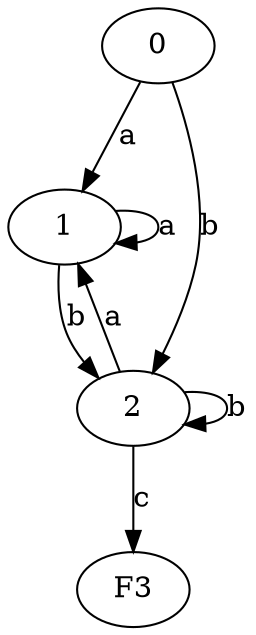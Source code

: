 digraph G {
0 [label=0];
1 [label=1];
2 [label=2];
3 [label=F3];
0->1  [label=a];
0->2  [label=b];
1->1  [label=a];
1->2  [label=b];
2->1  [label=a];
2->2  [label=b];
2->3  [label=c];
}
